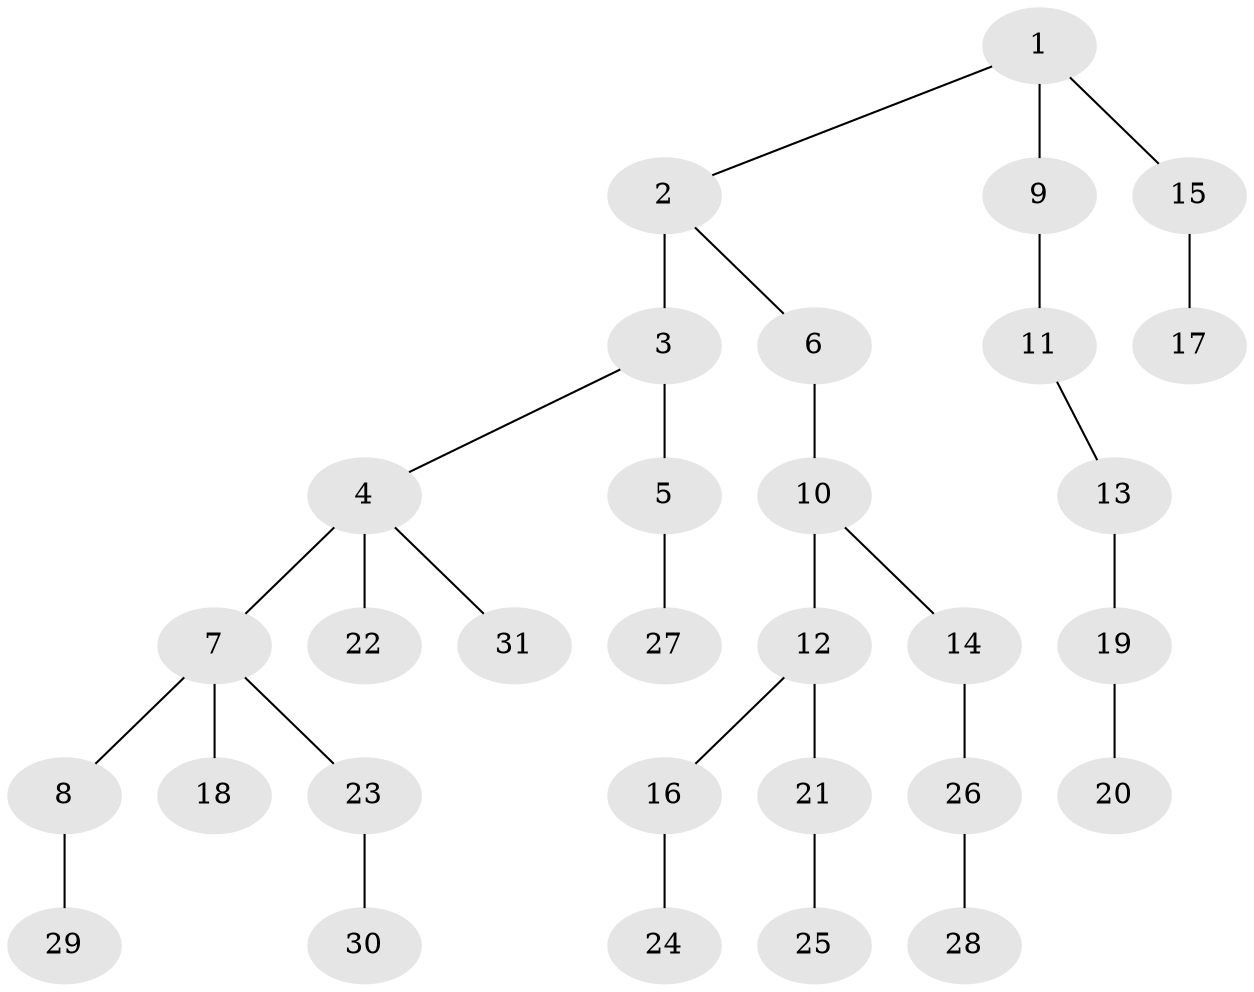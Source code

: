 // original degree distribution, {2: 0.2, 6: 0.03333333333333333, 3: 0.15, 4: 0.03333333333333333, 5: 0.05, 1: 0.5333333333333333}
// Generated by graph-tools (version 1.1) at 2025/51/03/04/25 22:51:42]
// undirected, 31 vertices, 30 edges
graph export_dot {
  node [color=gray90,style=filled];
  1;
  2;
  3;
  4;
  5;
  6;
  7;
  8;
  9;
  10;
  11;
  12;
  13;
  14;
  15;
  16;
  17;
  18;
  19;
  20;
  21;
  22;
  23;
  24;
  25;
  26;
  27;
  28;
  29;
  30;
  31;
  1 -- 2 [weight=1.0];
  1 -- 9 [weight=1.0];
  1 -- 15 [weight=1.0];
  2 -- 3 [weight=3.0];
  2 -- 6 [weight=1.0];
  3 -- 4 [weight=1.0];
  3 -- 5 [weight=1.0];
  4 -- 7 [weight=1.0];
  4 -- 22 [weight=2.0];
  4 -- 31 [weight=1.0];
  5 -- 27 [weight=2.0];
  6 -- 10 [weight=3.0];
  7 -- 8 [weight=1.0];
  7 -- 18 [weight=1.0];
  7 -- 23 [weight=1.0];
  8 -- 29 [weight=1.0];
  9 -- 11 [weight=1.0];
  10 -- 12 [weight=1.0];
  10 -- 14 [weight=1.0];
  11 -- 13 [weight=1.0];
  12 -- 16 [weight=2.0];
  12 -- 21 [weight=1.0];
  13 -- 19 [weight=2.0];
  14 -- 26 [weight=1.0];
  15 -- 17 [weight=1.0];
  16 -- 24 [weight=1.0];
  19 -- 20 [weight=1.0];
  21 -- 25 [weight=1.0];
  23 -- 30 [weight=1.0];
  26 -- 28 [weight=1.0];
}
